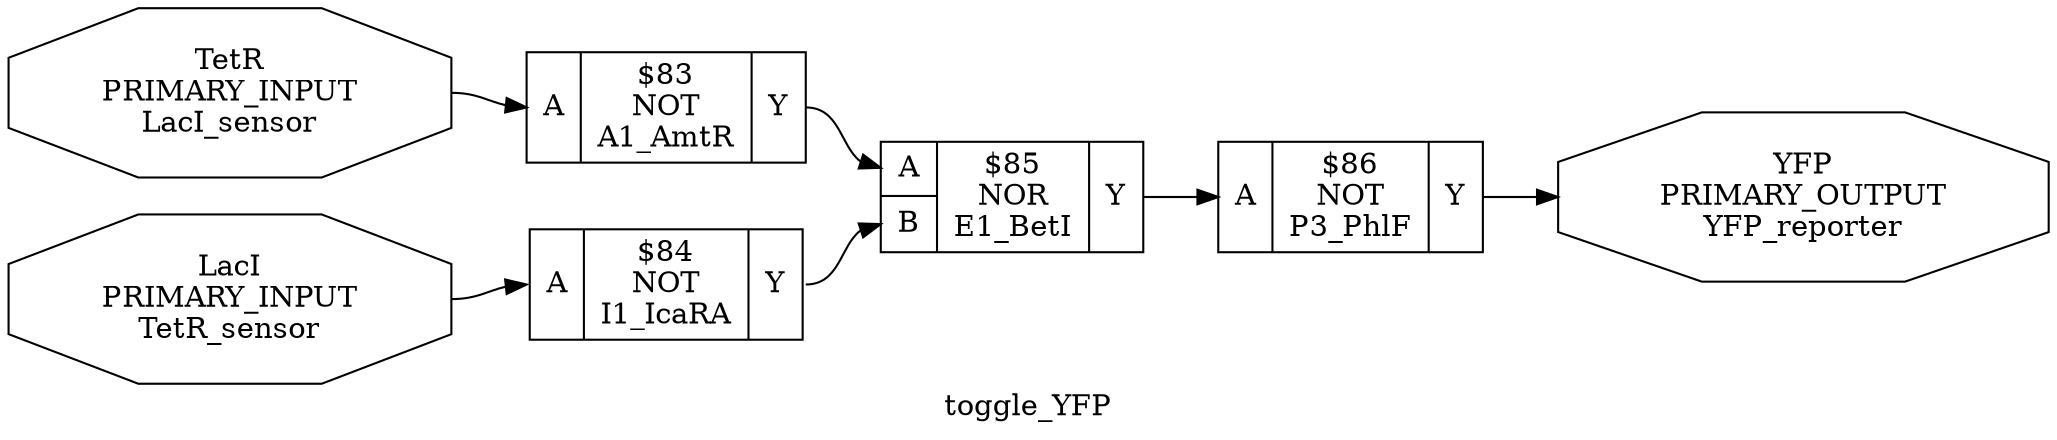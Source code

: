 digraph "toggle_YFP" {
label="toggle_YFP";
rankdir="LR";
remincross=true;
n4 [ shape=octagon, label="LacI\nPRIMARY_INPUT\nTetR_sensor", fontcolor="black" ];
n5 [ shape=octagon, label="TetR\nPRIMARY_INPUT\nLacI_sensor", fontcolor="black" ];
n6 [ shape=octagon, label="YFP\nPRIMARY_OUTPUT\nYFP_reporter", fontcolor="black" ];
c9 [ shape=record, label="{{<p7> A}|$83\nNOT\nA1_AmtR|{<p8> Y}}",  ];
c10 [ shape=record, label="{{<p7> A}|$84\nNOT\nI1_IcaRA|{<p8> Y}}",  ];
c12 [ shape=record, label="{{<p7> A|<p11> B}|$85\nNOR\nE1_BetI|{<p8> Y}}",  ];
c13 [ shape=record, label="{{<p7> A}|$86\nNOT\nP3_PhlF|{<p8> Y}}",  ];
c9:p8:e -> c12:p7:w [color="black", fontcolor="black", label=""];
c10:p8:e -> c12:p11:w [color="black", fontcolor="black", label=""];
c12:p8:e -> c13:p7:w [color="black", fontcolor="black", label=""];
n4:e -> c10:p7:w [color="black", fontcolor="black", label=""];
n5:e -> c9:p7:w [color="black", fontcolor="black", label=""];
c13:p8:e -> n6:w [color="black", fontcolor="black", label=""];
}
